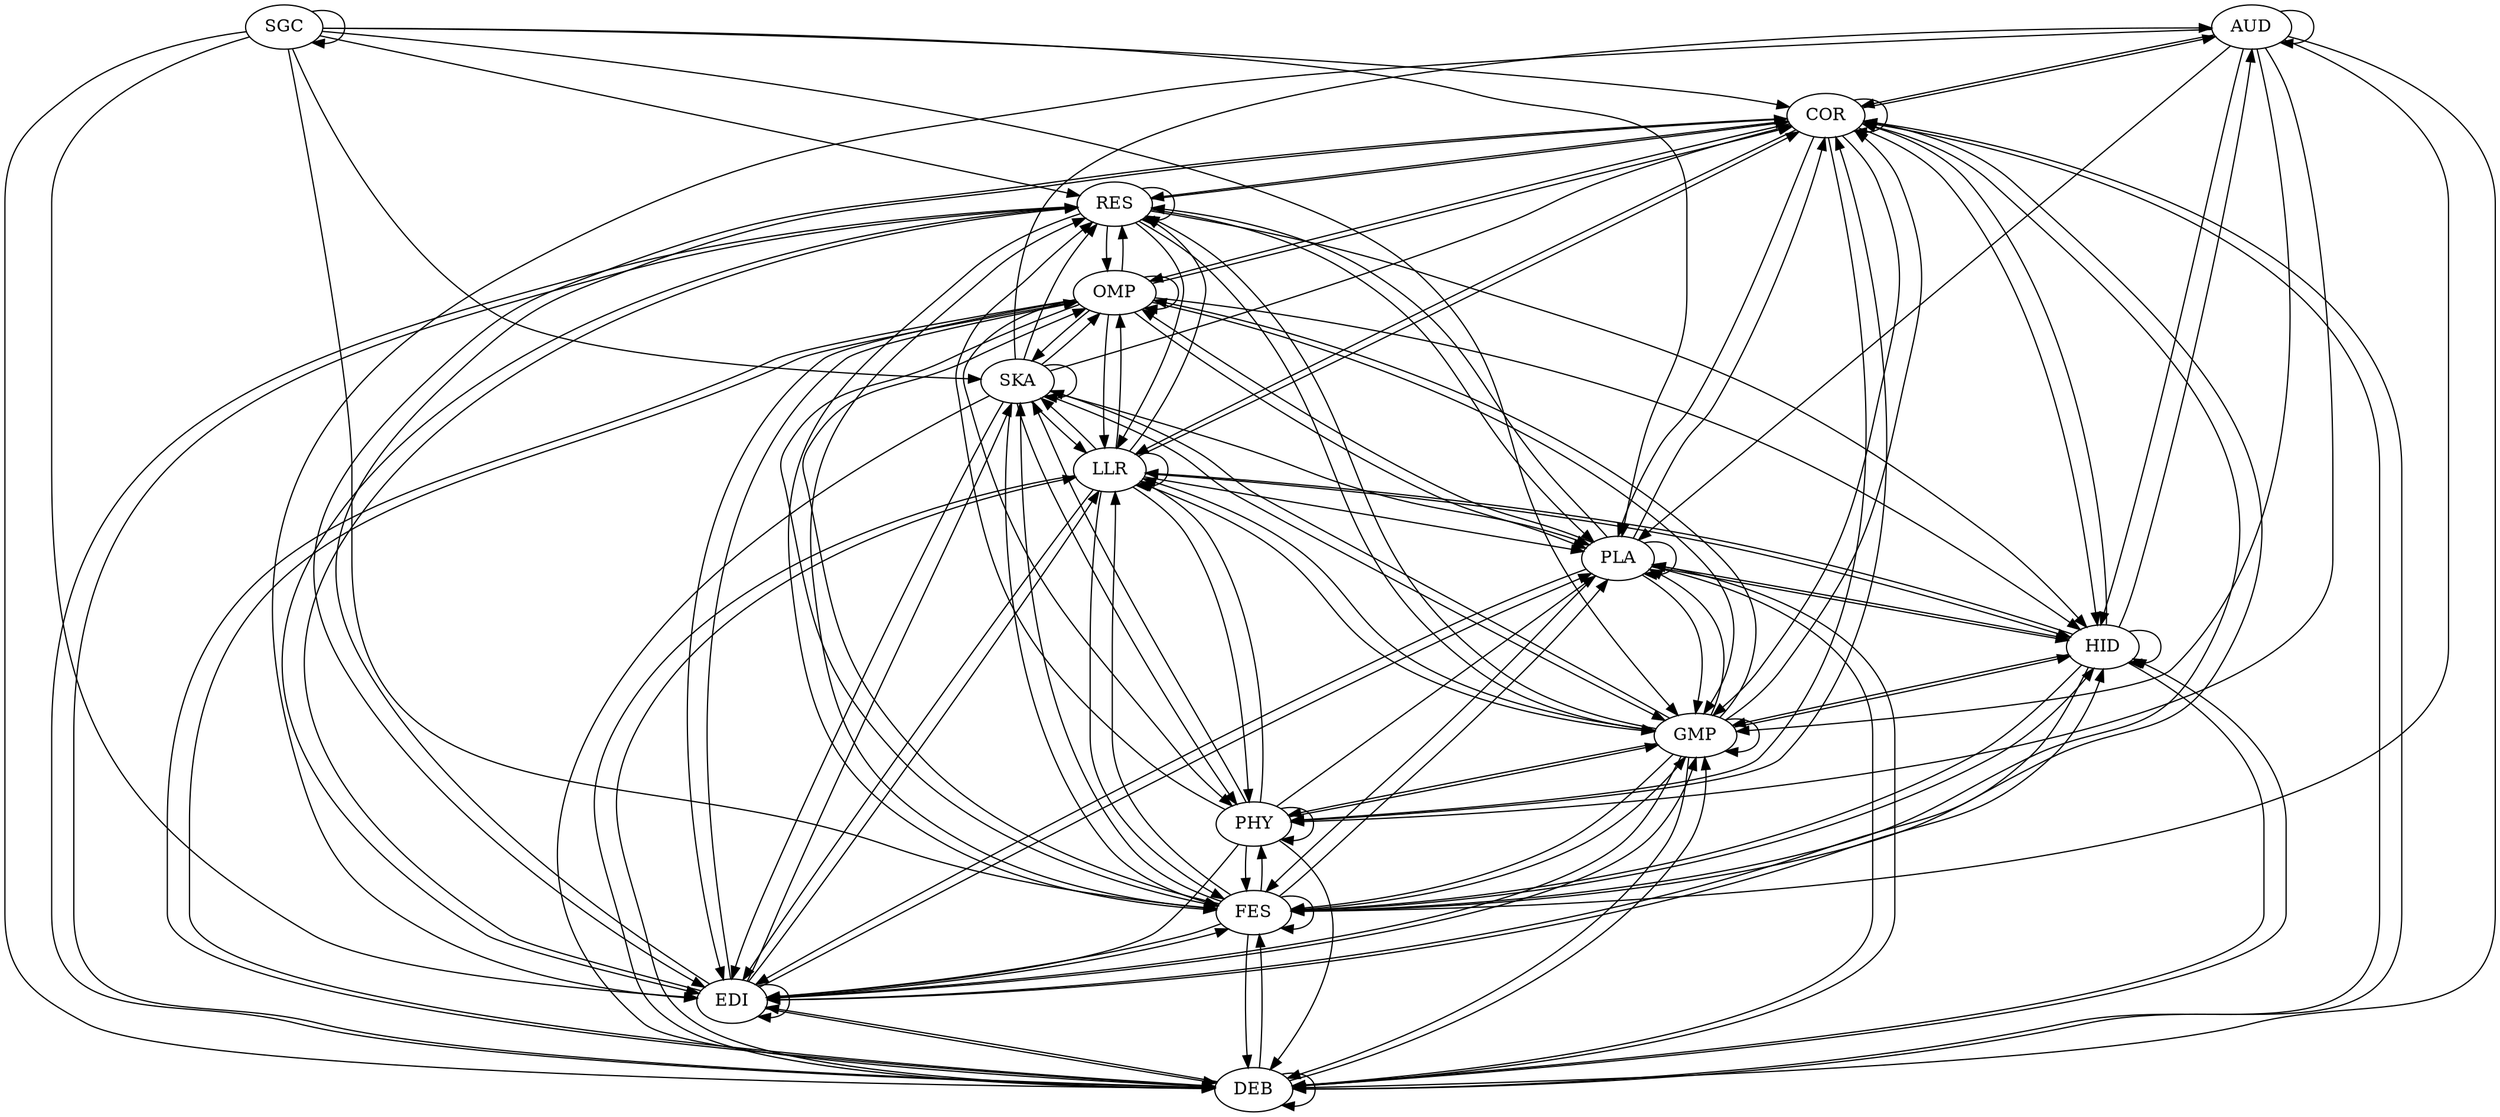 digraph "source tree" {
	"AUD" -> "AUD"
	"AUD" -> "COR"
	"AUD" -> "DEB"
	"AUD" -> "EDI"
	"AUD" -> "FES"
	"AUD" -> "GMP"
	"AUD" -> "HID"
	"AUD" -> "PHY"
	"AUD" -> "PLA"
	"COR" -> "AUD"
	"COR" -> "COR"
	"COR" -> "DEB"
	"COR" -> "EDI"
	"COR" -> "FES"
	"COR" -> "GMP"
	"COR" -> "HID"
	"COR" -> "LLR"
	"COR" -> "OMP"
	"COR" -> "PHY"
	"COR" -> "PLA"
	"COR" -> "RES"
	"DEB" -> "COR"
	"DEB" -> "DEB"
	"DEB" -> "EDI"
	"DEB" -> "FES"
	"DEB" -> "GMP"
	"DEB" -> "HID"
	"DEB" -> "LLR"
	"DEB" -> "OMP"
	"DEB" -> "PLA"
	"DEB" -> "RES"
	"EDI" -> "COR"
	"EDI" -> "DEB"
	"EDI" -> "EDI"
	"EDI" -> "FES"
	"EDI" -> "GMP"
	"EDI" -> "HID"
	"EDI" -> "LLR"
	"EDI" -> "OMP"
	"EDI" -> "PLA"
	"EDI" -> "RES"
	"EDI" -> "SKA"
	"FES" -> "COR"
	"FES" -> "DEB"
	"FES" -> "EDI"
	"FES" -> "FES"
	"FES" -> "GMP"
	"FES" -> "HID"
	"FES" -> "LLR"
	"FES" -> "OMP"
	"FES" -> "PHY"
	"FES" -> "PLA"
	"FES" -> "RES"
	"FES" -> "SKA"
	"GMP" -> "COR"
	"GMP" -> "DEB"
	"GMP" -> "EDI"
	"GMP" -> "FES"
	"GMP" -> "GMP"
	"GMP" -> "HID"
	"GMP" -> "LLR"
	"GMP" -> "OMP"
	"GMP" -> "PHY"
	"GMP" -> "PLA"
	"GMP" -> "RES"
	"GMP" -> "SKA"
	"HID" -> "AUD"
	"HID" -> "COR"
	"HID" -> "DEB"
	"HID" -> "EDI"
	"HID" -> "FES"
	"HID" -> "GMP"
	"HID" -> "HID"
	"HID" -> "LLR"
	"HID" -> "PLA"
	"LLR" -> "COR"
	"LLR" -> "DEB"
	"LLR" -> "EDI"
	"LLR" -> "FES"
	"LLR" -> "GMP"
	"LLR" -> "HID"
	"LLR" -> "LLR"
	"LLR" -> "OMP"
	"LLR" -> "PHY"
	"LLR" -> "PLA"
	"LLR" -> "RES"
	"LLR" -> "SKA"
	"OMP" -> "COR"
	"OMP" -> "DEB"
	"OMP" -> "EDI"
	"OMP" -> "FES"
	"OMP" -> "GMP"
	"OMP" -> "HID"
	"OMP" -> "LLR"
	"OMP" -> "OMP"
	"OMP" -> "PHY"
	"OMP" -> "PLA"
	"OMP" -> "RES"
	"OMP" -> "SKA"
	"PHY" -> "COR"
	"PHY" -> "DEB"
	"PHY" -> "EDI"
	"PHY" -> "FES"
	"PHY" -> "GMP"
	"PHY" -> "LLR"
	"PHY" -> "PHY"
	"PHY" -> "PLA"
	"PHY" -> "RES"
	"PHY" -> "SKA"
	"PLA" -> "COR"
	"PLA" -> "DEB"
	"PLA" -> "EDI"
	"PLA" -> "FES"
	"PLA" -> "GMP"
	"PLA" -> "HID"
	"PLA" -> "OMP"
	"PLA" -> "PLA"
	"PLA" -> "RES"
	"RES" -> "COR"
	"RES" -> "DEB"
	"RES" -> "EDI"
	"RES" -> "FES"
	"RES" -> "GMP"
	"RES" -> "HID"
	"RES" -> "LLR"
	"RES" -> "OMP"
	"RES" -> "PLA"
	"RES" -> "RES"
	"SGC" -> "COR"
	"SGC" -> "DEB"
	"SGC" -> "EDI"
	"SGC" -> "FES"
	"SGC" -> "GMP"
	"SGC" -> "PLA"
	"SGC" -> "RES"
	"SGC" -> "SGC"
	"SGC" -> "SKA"
	"SKA" -> "AUD"
	"SKA" -> "COR"
	"SKA" -> "DEB"
	"SKA" -> "EDI"
	"SKA" -> "FES"
	"SKA" -> "GMP"
	"SKA" -> "LLR"
	"SKA" -> "OMP"
	"SKA" -> "PHY"
	"SKA" -> "PLA"
	"SKA" -> "RES"
	"SKA" -> "SKA"
}
